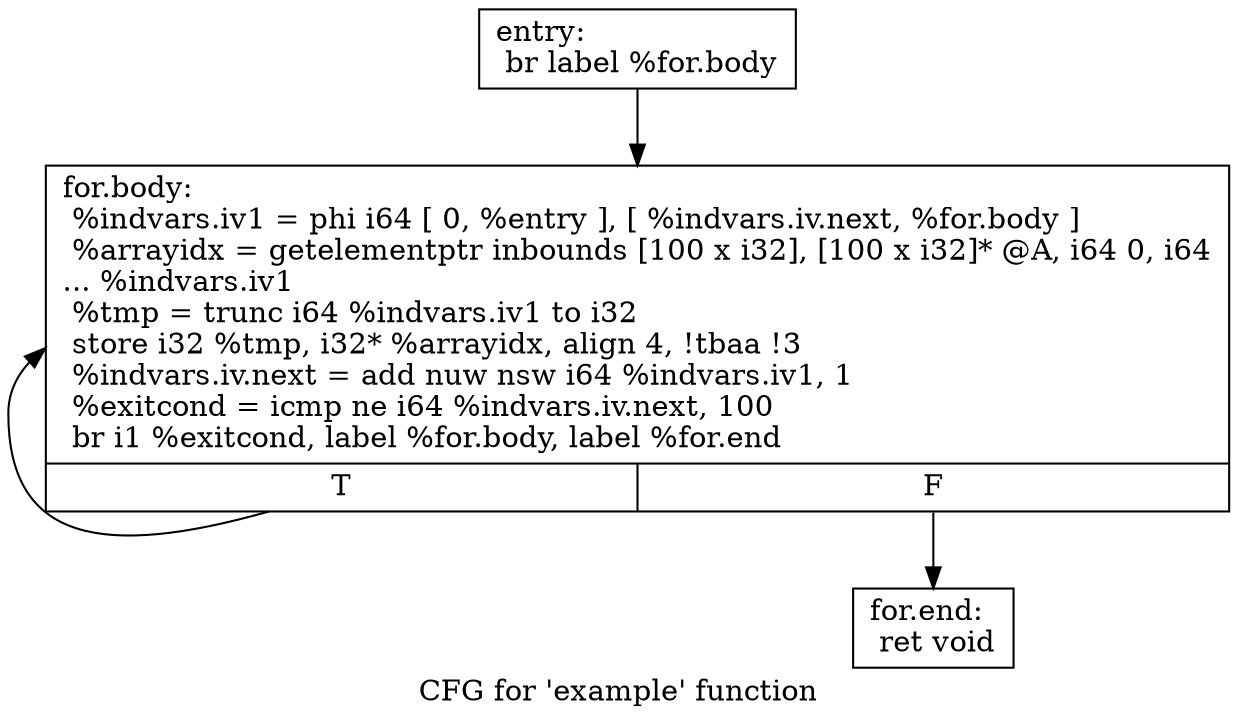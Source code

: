 digraph "CFG for 'example' function" {
	label="CFG for 'example' function";

	Node0x7feeecd085f0 [shape=record,label="{entry:\l  br label %for.body\l}"];
	Node0x7feeecd085f0 -> Node0x7feeecd08870;
	Node0x7feeecd08870 [shape=record,label="{for.body:                                         \l  %indvars.iv1 = phi i64 [ 0, %entry ], [ %indvars.iv.next, %for.body ]\l  %arrayidx = getelementptr inbounds [100 x i32], [100 x i32]* @A, i64 0, i64\l... %indvars.iv1\l  %tmp = trunc i64 %indvars.iv1 to i32\l  store i32 %tmp, i32* %arrayidx, align 4, !tbaa !3\l  %indvars.iv.next = add nuw nsw i64 %indvars.iv1, 1\l  %exitcond = icmp ne i64 %indvars.iv.next, 100\l  br i1 %exitcond, label %for.body, label %for.end\l|{<s0>T|<s1>F}}"];
	Node0x7feeecd08870:s0 -> Node0x7feeecd08870;
	Node0x7feeecd08870:s1 -> Node0x7feeecd08ad0;
	Node0x7feeecd08ad0 [shape=record,label="{for.end:                                          \l  ret void\l}"];
}
